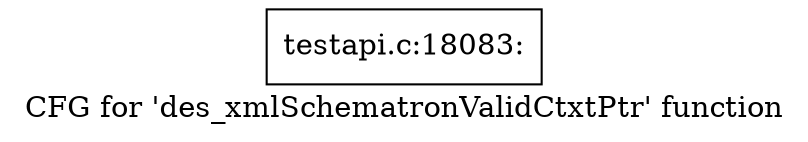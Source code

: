 digraph "CFG for 'des_xmlSchematronValidCtxtPtr' function" {
	label="CFG for 'des_xmlSchematronValidCtxtPtr' function";

	Node0x4a8c640 [shape=record,label="{testapi.c:18083:}"];
}
